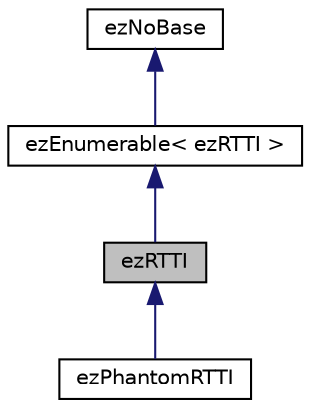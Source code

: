 digraph "ezRTTI"
{
 // LATEX_PDF_SIZE
  edge [fontname="Helvetica",fontsize="10",labelfontname="Helvetica",labelfontsize="10"];
  node [fontname="Helvetica",fontsize="10",shape=record];
  Node1 [label="ezRTTI",height=0.2,width=0.4,color="black", fillcolor="grey75", style="filled", fontcolor="black",tooltip="This enumerable class holds information about reflected types. Each instance represents one type that..."];
  Node2 -> Node1 [dir="back",color="midnightblue",fontsize="10",style="solid",fontname="Helvetica"];
  Node2 [label="ezEnumerable\< ezRTTI \>",height=0.2,width=0.4,color="black", fillcolor="white", style="filled",URL="$d5/d0b/classez_enumerable.htm",tooltip=" "];
  Node3 -> Node2 [dir="back",color="midnightblue",fontsize="10",style="solid",fontname="Helvetica"];
  Node3 [label="ezNoBase",height=0.2,width=0.4,color="black", fillcolor="white", style="filled",URL="$d4/d02/classez_no_base.htm",tooltip="Dummy type to pass to templates and macros that expect a base type for a class that has no base."];
  Node1 -> Node4 [dir="back",color="midnightblue",fontsize="10",style="solid",fontname="Helvetica"];
  Node4 [label="ezPhantomRTTI",height=0.2,width=0.4,color="black", fillcolor="white", style="filled",URL="$dd/d98/classez_phantom_r_t_t_i.htm",tooltip=" "];
}
